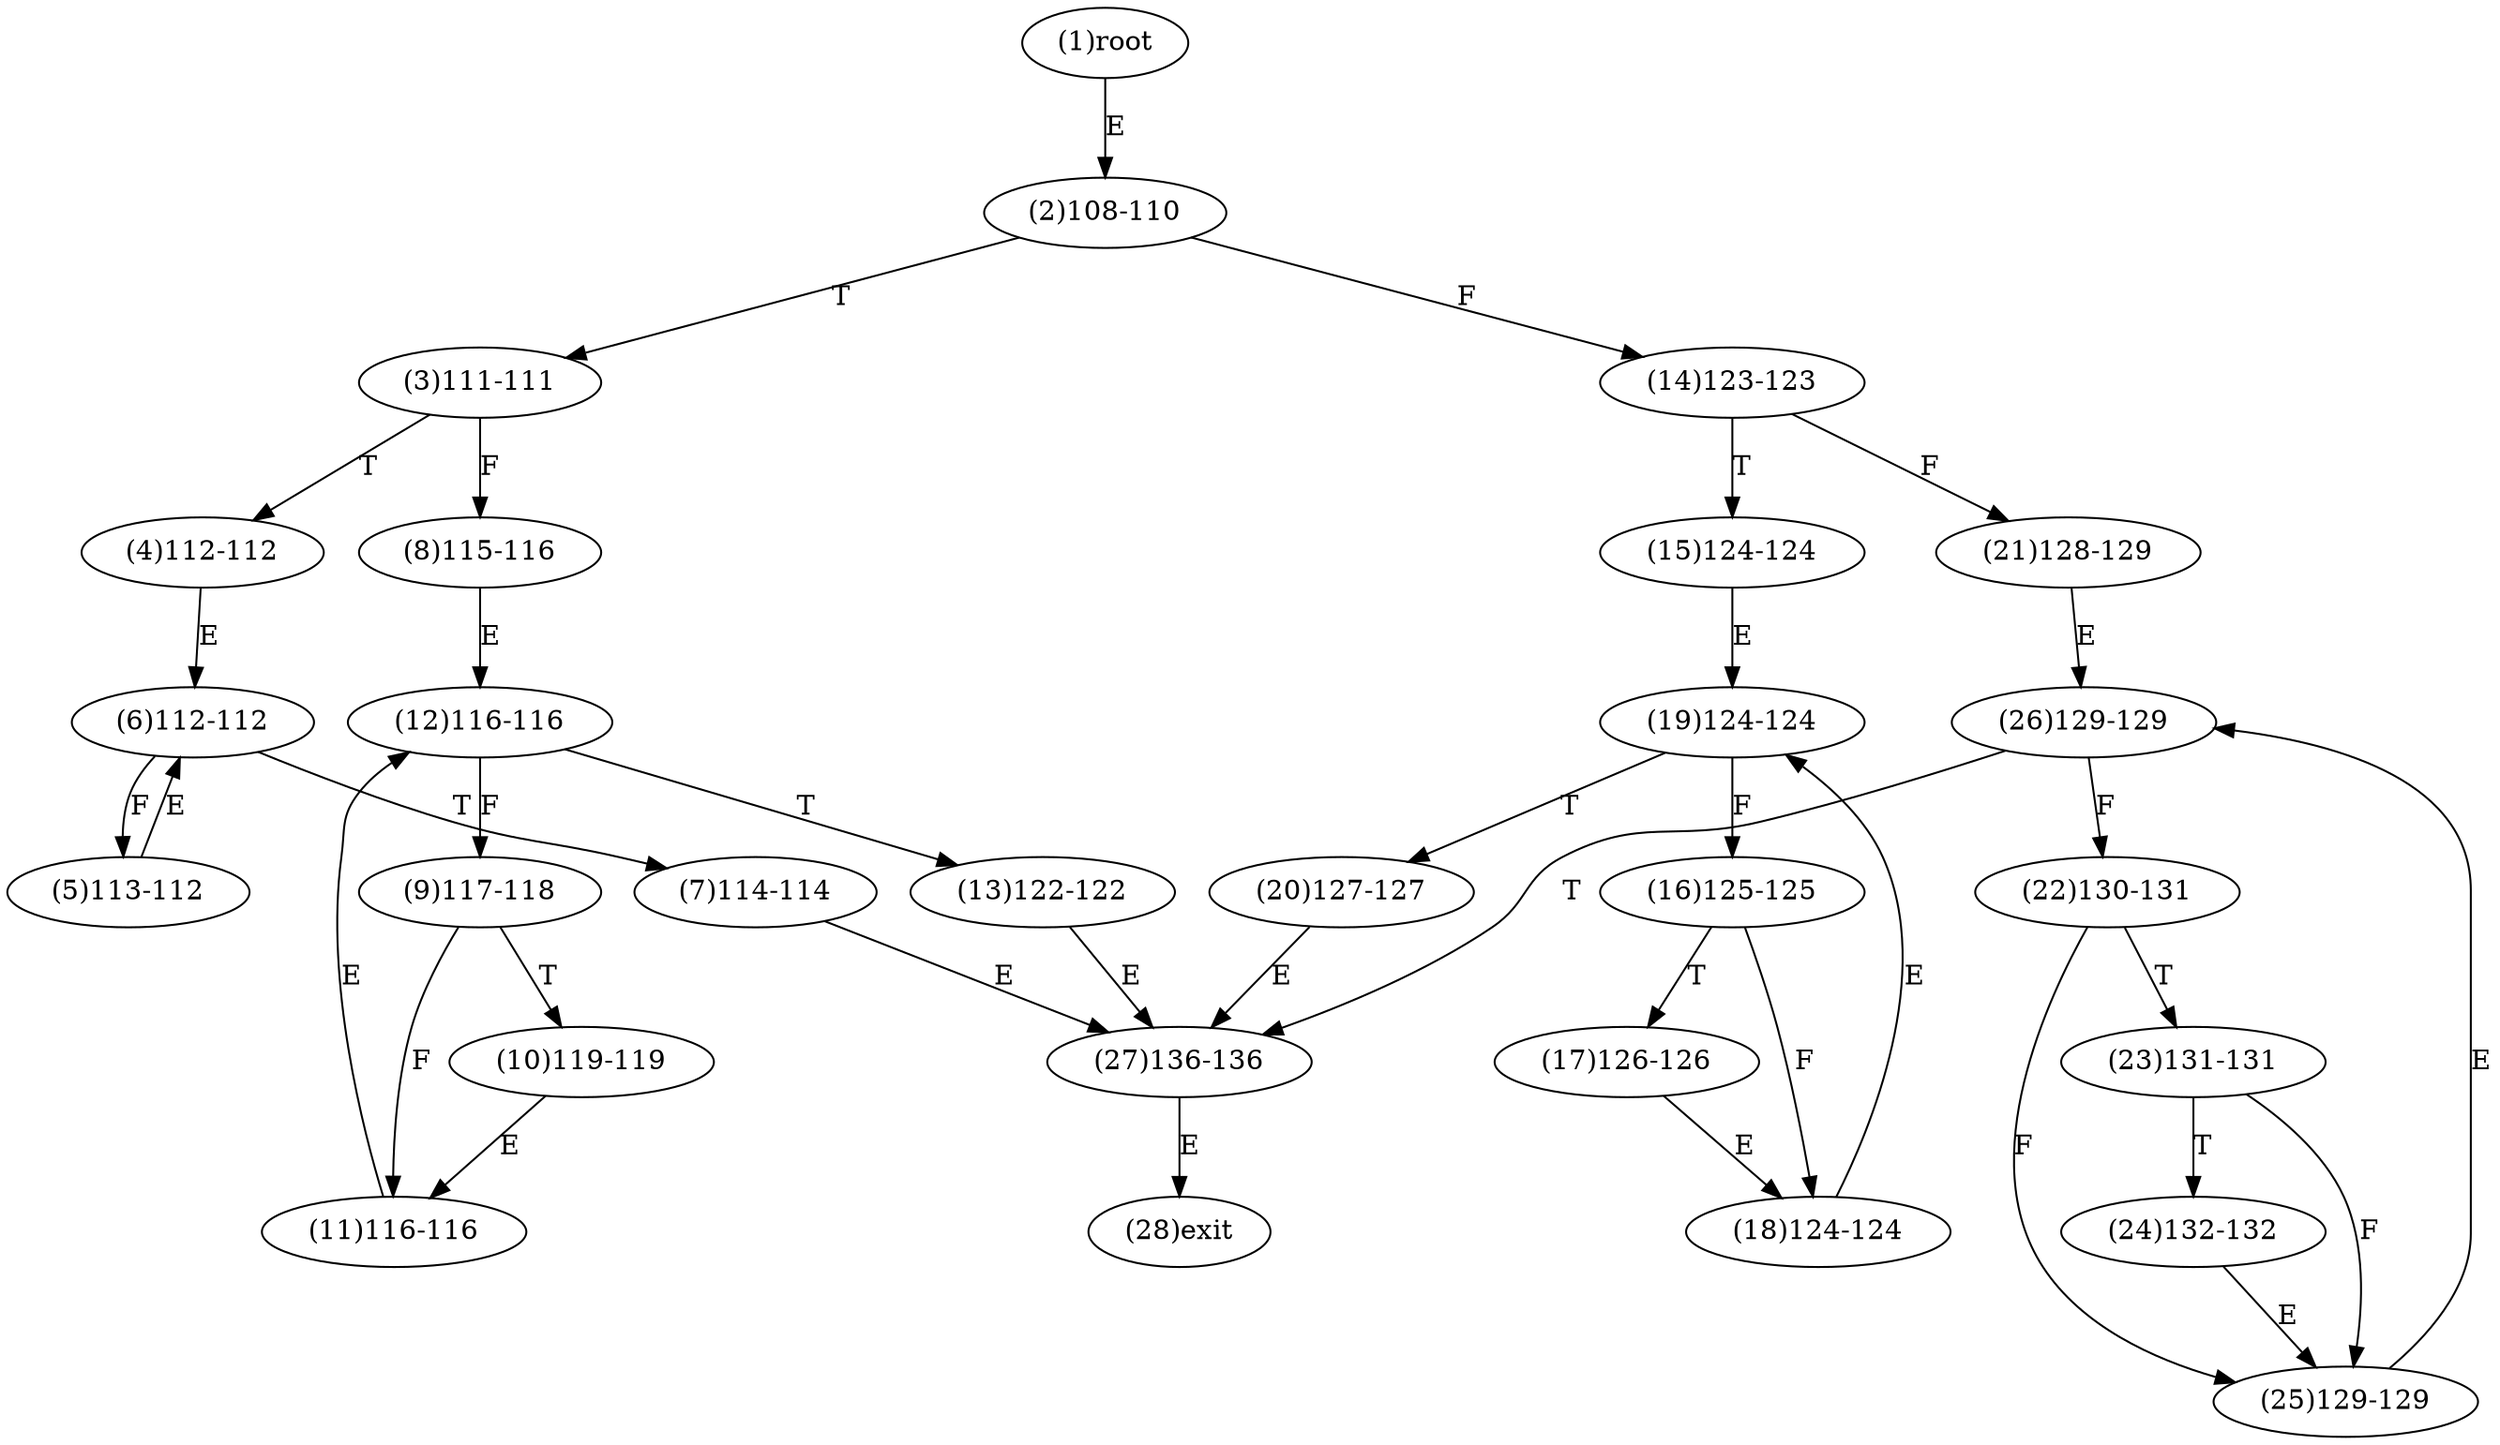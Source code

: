 digraph "" { 
1[ label="(1)root"];
2[ label="(2)108-110"];
3[ label="(3)111-111"];
4[ label="(4)112-112"];
5[ label="(5)113-112"];
6[ label="(6)112-112"];
7[ label="(7)114-114"];
8[ label="(8)115-116"];
9[ label="(9)117-118"];
10[ label="(10)119-119"];
11[ label="(11)116-116"];
12[ label="(12)116-116"];
13[ label="(13)122-122"];
14[ label="(14)123-123"];
15[ label="(15)124-124"];
17[ label="(17)126-126"];
16[ label="(16)125-125"];
19[ label="(19)124-124"];
18[ label="(18)124-124"];
21[ label="(21)128-129"];
20[ label="(20)127-127"];
23[ label="(23)131-131"];
22[ label="(22)130-131"];
25[ label="(25)129-129"];
24[ label="(24)132-132"];
27[ label="(27)136-136"];
26[ label="(26)129-129"];
28[ label="(28)exit"];
1->2[ label="E"];
2->14[ label="F"];
2->3[ label="T"];
3->8[ label="F"];
3->4[ label="T"];
4->6[ label="E"];
5->6[ label="E"];
6->5[ label="F"];
6->7[ label="T"];
7->27[ label="E"];
8->12[ label="E"];
9->11[ label="F"];
9->10[ label="T"];
10->11[ label="E"];
11->12[ label="E"];
12->9[ label="F"];
12->13[ label="T"];
13->27[ label="E"];
14->21[ label="F"];
14->15[ label="T"];
15->19[ label="E"];
16->18[ label="F"];
16->17[ label="T"];
17->18[ label="E"];
18->19[ label="E"];
19->16[ label="F"];
19->20[ label="T"];
20->27[ label="E"];
21->26[ label="E"];
22->25[ label="F"];
22->23[ label="T"];
23->25[ label="F"];
23->24[ label="T"];
24->25[ label="E"];
25->26[ label="E"];
26->22[ label="F"];
26->27[ label="T"];
27->28[ label="E"];
}